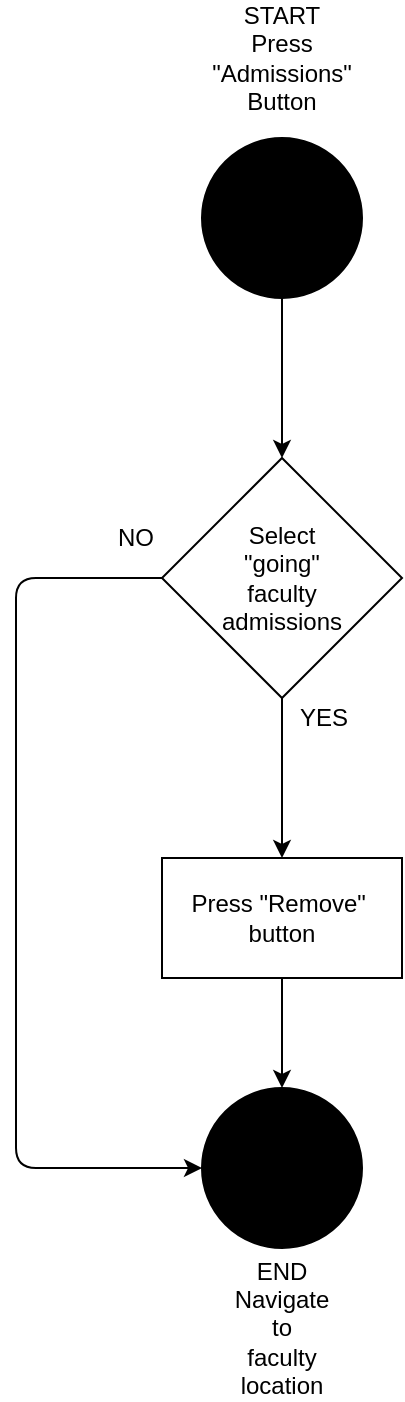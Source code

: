 <mxfile version="13.2.1" type="device"><diagram id="lPTOSY1WvWLwTQp0E6rE" name="Page-1"><mxGraphModel dx="1671" dy="981" grid="1" gridSize="10" guides="1" tooltips="1" connect="1" arrows="1" fold="1" page="1" pageScale="1" pageWidth="827" pageHeight="1169" math="0" shadow="0"><root><mxCell id="0"/><mxCell id="1" parent="0"/><mxCell id="FcL0Qj3RtCpdhZyECMEi-1" value="" style="ellipse;whiteSpace=wrap;html=1;aspect=fixed;fillColor=#000000;" vertex="1" parent="1"><mxGeometry x="373" y="120" width="80" height="80" as="geometry"/></mxCell><mxCell id="FcL0Qj3RtCpdhZyECMEi-2" value="START&lt;br&gt;Press &quot;Admissions&quot;&lt;br&gt;Button" style="text;html=1;strokeColor=none;fillColor=none;align=center;verticalAlign=middle;whiteSpace=wrap;rounded=0;" vertex="1" parent="1"><mxGeometry x="393" y="70" width="40" height="20" as="geometry"/></mxCell><mxCell id="FcL0Qj3RtCpdhZyECMEi-3" value="" style="endArrow=classic;html=1;exitX=0.5;exitY=1;exitDx=0;exitDy=0;entryX=0.5;entryY=0;entryDx=0;entryDy=0;" edge="1" parent="1" source="FcL0Qj3RtCpdhZyECMEi-1" target="FcL0Qj3RtCpdhZyECMEi-14"><mxGeometry width="50" height="50" relative="1" as="geometry"><mxPoint x="389" y="380" as="sourcePoint"/><mxPoint x="413" y="260" as="targetPoint"/></mxGeometry></mxCell><mxCell id="FcL0Qj3RtCpdhZyECMEi-5" value="Press &quot;Remove&quot;&amp;nbsp;&lt;br&gt;button" style="rounded=0;whiteSpace=wrap;html=1;fillColor=#FFFFFF;" vertex="1" parent="1"><mxGeometry x="353" y="480" width="120" height="60" as="geometry"/></mxCell><mxCell id="FcL0Qj3RtCpdhZyECMEi-6" value="" style="endArrow=classic;html=1;exitX=0.5;exitY=1;exitDx=0;exitDy=0;entryX=0.5;entryY=0;entryDx=0;entryDy=0;" edge="1" parent="1" source="FcL0Qj3RtCpdhZyECMEi-14" target="FcL0Qj3RtCpdhZyECMEi-5"><mxGeometry width="50" height="50" relative="1" as="geometry"><mxPoint x="413" y="380" as="sourcePoint"/><mxPoint x="439" y="390" as="targetPoint"/></mxGeometry></mxCell><mxCell id="FcL0Qj3RtCpdhZyECMEi-11" value="" style="ellipse;whiteSpace=wrap;html=1;aspect=fixed;fillColor=#000000;" vertex="1" parent="1"><mxGeometry x="373" y="595" width="80" height="80" as="geometry"/></mxCell><mxCell id="FcL0Qj3RtCpdhZyECMEi-12" value="" style="endArrow=classic;html=1;exitX=0.5;exitY=1;exitDx=0;exitDy=0;entryX=0.5;entryY=0;entryDx=0;entryDy=0;" edge="1" parent="1" source="FcL0Qj3RtCpdhZyECMEi-5" target="FcL0Qj3RtCpdhZyECMEi-11"><mxGeometry width="50" height="50" relative="1" as="geometry"><mxPoint x="413" y="780" as="sourcePoint"/><mxPoint x="439" y="540" as="targetPoint"/></mxGeometry></mxCell><mxCell id="FcL0Qj3RtCpdhZyECMEi-13" value="END&lt;br&gt;Navigate to faculty location" style="text;html=1;strokeColor=none;fillColor=none;align=center;verticalAlign=middle;whiteSpace=wrap;rounded=0;" vertex="1" parent="1"><mxGeometry x="393" y="705" width="40" height="20" as="geometry"/></mxCell><mxCell id="FcL0Qj3RtCpdhZyECMEi-14" value="Select&lt;br&gt;&quot;going&quot;&lt;br&gt;faculty &lt;br&gt;admissions" style="rhombus;whiteSpace=wrap;html=1;" vertex="1" parent="1"><mxGeometry x="353" y="280" width="120" height="120" as="geometry"/></mxCell><mxCell id="FcL0Qj3RtCpdhZyECMEi-15" value="YES" style="text;html=1;strokeColor=none;fillColor=none;align=center;verticalAlign=middle;whiteSpace=wrap;rounded=0;" vertex="1" parent="1"><mxGeometry x="414" y="400" width="40" height="20" as="geometry"/></mxCell><mxCell id="FcL0Qj3RtCpdhZyECMEi-16" value="NO" style="text;html=1;strokeColor=none;fillColor=none;align=center;verticalAlign=middle;whiteSpace=wrap;rounded=0;" vertex="1" parent="1"><mxGeometry x="320" y="310" width="40" height="20" as="geometry"/></mxCell><mxCell id="FcL0Qj3RtCpdhZyECMEi-18" value="" style="endArrow=classic;html=1;exitX=0;exitY=0.5;exitDx=0;exitDy=0;entryX=0;entryY=0.5;entryDx=0;entryDy=0;" edge="1" parent="1" source="FcL0Qj3RtCpdhZyECMEi-14" target="FcL0Qj3RtCpdhZyECMEi-11"><mxGeometry width="50" height="50" relative="1" as="geometry"><mxPoint x="390" y="460" as="sourcePoint"/><mxPoint x="290" y="660" as="targetPoint"/><Array as="points"><mxPoint x="280" y="340"/><mxPoint x="280" y="635"/></Array></mxGeometry></mxCell></root></mxGraphModel></diagram></mxfile>